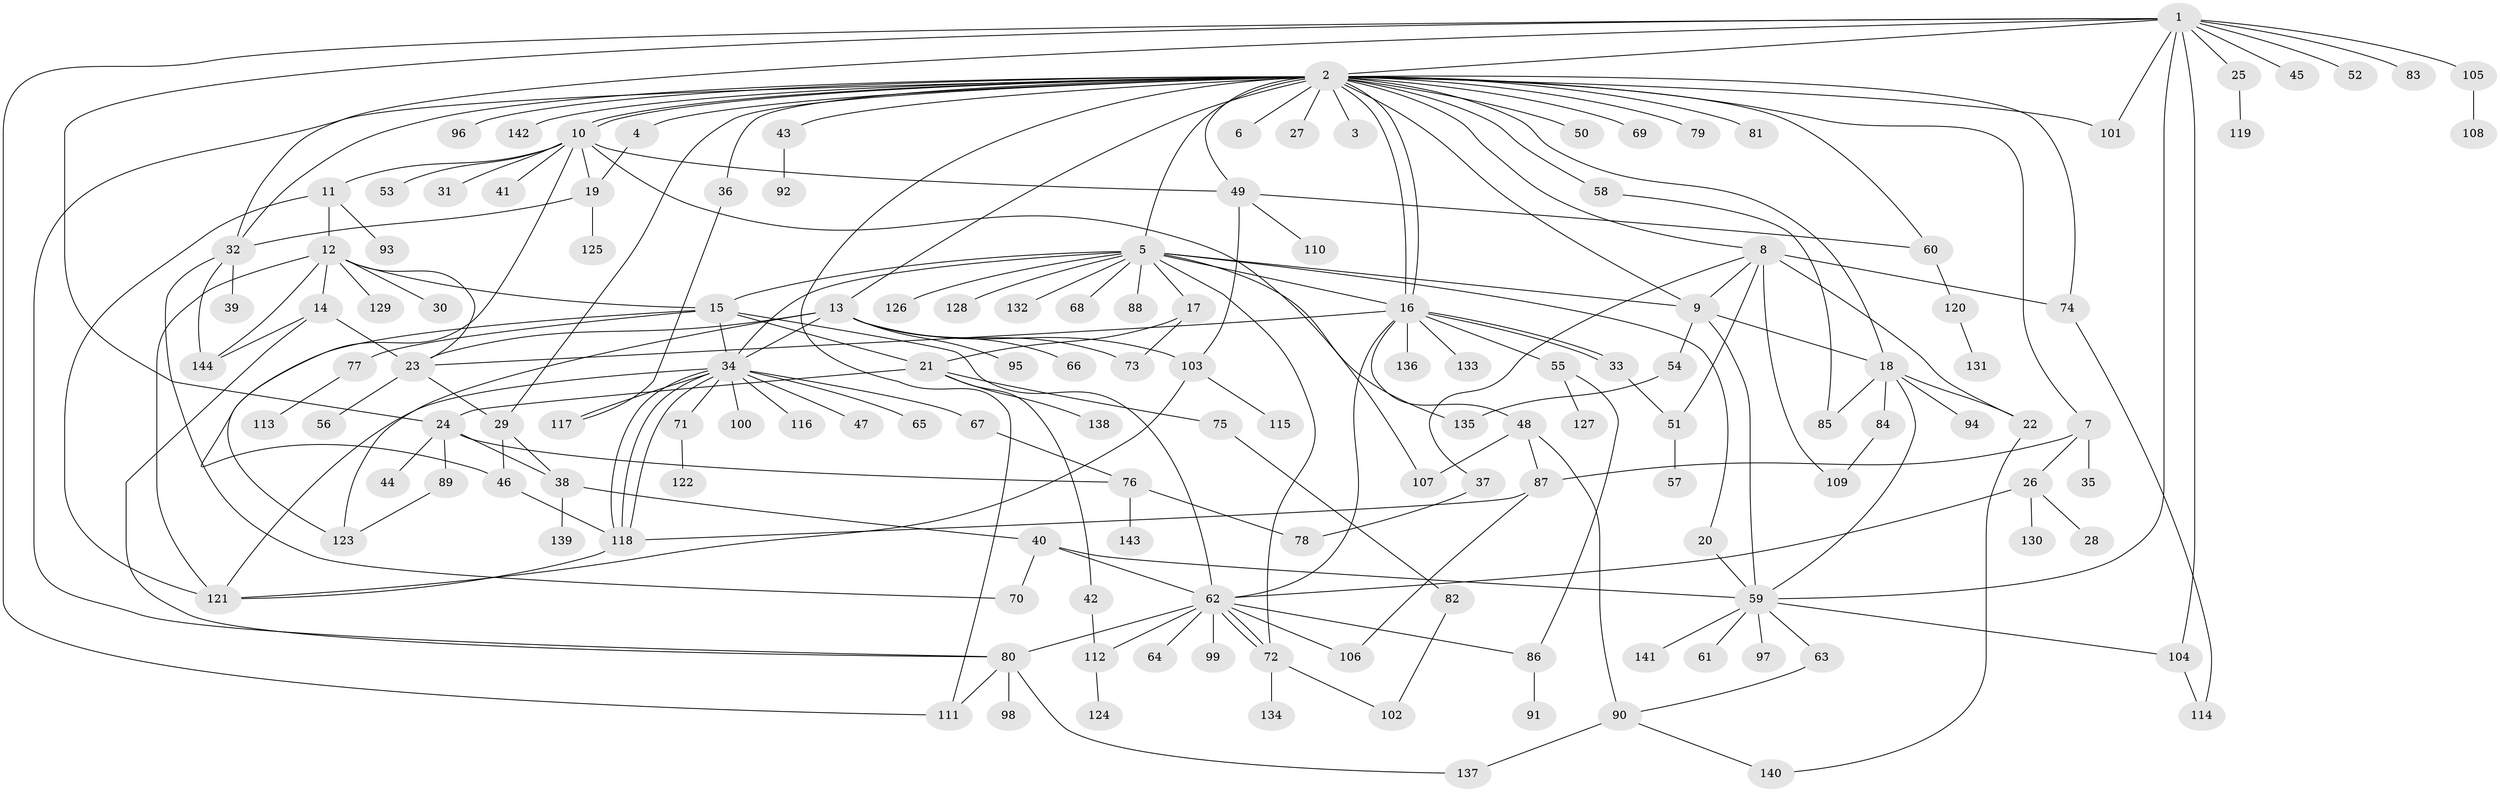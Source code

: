 // coarse degree distribution, {10: 0.05555555555555555, 16: 0.013888888888888888, 6: 0.041666666666666664, 9: 0.013888888888888888, 12: 0.013888888888888888, 3: 0.125, 8: 0.027777777777777776, 5: 0.08333333333333333, 4: 0.08333333333333333, 7: 0.041666666666666664, 2: 0.18055555555555555, 1: 0.3194444444444444}
// Generated by graph-tools (version 1.1) at 2025/50/03/04/25 22:50:14]
// undirected, 144 vertices, 215 edges
graph export_dot {
  node [color=gray90,style=filled];
  1;
  2;
  3;
  4;
  5;
  6;
  7;
  8;
  9;
  10;
  11;
  12;
  13;
  14;
  15;
  16;
  17;
  18;
  19;
  20;
  21;
  22;
  23;
  24;
  25;
  26;
  27;
  28;
  29;
  30;
  31;
  32;
  33;
  34;
  35;
  36;
  37;
  38;
  39;
  40;
  41;
  42;
  43;
  44;
  45;
  46;
  47;
  48;
  49;
  50;
  51;
  52;
  53;
  54;
  55;
  56;
  57;
  58;
  59;
  60;
  61;
  62;
  63;
  64;
  65;
  66;
  67;
  68;
  69;
  70;
  71;
  72;
  73;
  74;
  75;
  76;
  77;
  78;
  79;
  80;
  81;
  82;
  83;
  84;
  85;
  86;
  87;
  88;
  89;
  90;
  91;
  92;
  93;
  94;
  95;
  96;
  97;
  98;
  99;
  100;
  101;
  102;
  103;
  104;
  105;
  106;
  107;
  108;
  109;
  110;
  111;
  112;
  113;
  114;
  115;
  116;
  117;
  118;
  119;
  120;
  121;
  122;
  123;
  124;
  125;
  126;
  127;
  128;
  129;
  130;
  131;
  132;
  133;
  134;
  135;
  136;
  137;
  138;
  139;
  140;
  141;
  142;
  143;
  144;
  1 -- 2;
  1 -- 24;
  1 -- 25;
  1 -- 32;
  1 -- 45;
  1 -- 52;
  1 -- 59;
  1 -- 83;
  1 -- 101;
  1 -- 104;
  1 -- 105;
  1 -- 111;
  2 -- 3;
  2 -- 4;
  2 -- 5;
  2 -- 6;
  2 -- 7;
  2 -- 8;
  2 -- 9;
  2 -- 10;
  2 -- 10;
  2 -- 13;
  2 -- 16;
  2 -- 16;
  2 -- 18;
  2 -- 27;
  2 -- 29;
  2 -- 32;
  2 -- 36;
  2 -- 43;
  2 -- 49;
  2 -- 50;
  2 -- 58;
  2 -- 60;
  2 -- 69;
  2 -- 74;
  2 -- 79;
  2 -- 80;
  2 -- 81;
  2 -- 96;
  2 -- 101;
  2 -- 111;
  2 -- 142;
  4 -- 19;
  5 -- 9;
  5 -- 15;
  5 -- 16;
  5 -- 17;
  5 -- 20;
  5 -- 34;
  5 -- 68;
  5 -- 72;
  5 -- 88;
  5 -- 126;
  5 -- 128;
  5 -- 132;
  5 -- 135;
  7 -- 26;
  7 -- 35;
  7 -- 87;
  8 -- 9;
  8 -- 22;
  8 -- 37;
  8 -- 51;
  8 -- 74;
  8 -- 109;
  9 -- 18;
  9 -- 54;
  9 -- 59;
  10 -- 11;
  10 -- 19;
  10 -- 31;
  10 -- 41;
  10 -- 46;
  10 -- 49;
  10 -- 53;
  10 -- 107;
  11 -- 12;
  11 -- 93;
  11 -- 121;
  12 -- 14;
  12 -- 15;
  12 -- 23;
  12 -- 30;
  12 -- 121;
  12 -- 129;
  12 -- 144;
  13 -- 23;
  13 -- 34;
  13 -- 66;
  13 -- 73;
  13 -- 95;
  13 -- 103;
  13 -- 123;
  14 -- 23;
  14 -- 80;
  14 -- 144;
  15 -- 21;
  15 -- 34;
  15 -- 62;
  15 -- 77;
  15 -- 123;
  16 -- 23;
  16 -- 33;
  16 -- 33;
  16 -- 48;
  16 -- 55;
  16 -- 62;
  16 -- 133;
  16 -- 136;
  17 -- 21;
  17 -- 73;
  18 -- 22;
  18 -- 59;
  18 -- 84;
  18 -- 85;
  18 -- 94;
  19 -- 32;
  19 -- 125;
  20 -- 59;
  21 -- 24;
  21 -- 42;
  21 -- 75;
  21 -- 138;
  22 -- 140;
  23 -- 29;
  23 -- 56;
  24 -- 38;
  24 -- 44;
  24 -- 76;
  24 -- 89;
  25 -- 119;
  26 -- 28;
  26 -- 62;
  26 -- 130;
  29 -- 38;
  29 -- 46;
  32 -- 39;
  32 -- 70;
  32 -- 144;
  33 -- 51;
  34 -- 47;
  34 -- 65;
  34 -- 67;
  34 -- 71;
  34 -- 100;
  34 -- 116;
  34 -- 117;
  34 -- 118;
  34 -- 118;
  34 -- 118;
  34 -- 121;
  36 -- 117;
  37 -- 78;
  38 -- 40;
  38 -- 139;
  40 -- 59;
  40 -- 62;
  40 -- 70;
  42 -- 112;
  43 -- 92;
  46 -- 118;
  48 -- 87;
  48 -- 90;
  48 -- 107;
  49 -- 60;
  49 -- 103;
  49 -- 110;
  51 -- 57;
  54 -- 135;
  55 -- 86;
  55 -- 127;
  58 -- 85;
  59 -- 61;
  59 -- 63;
  59 -- 97;
  59 -- 104;
  59 -- 141;
  60 -- 120;
  62 -- 64;
  62 -- 72;
  62 -- 72;
  62 -- 80;
  62 -- 86;
  62 -- 99;
  62 -- 106;
  62 -- 112;
  63 -- 90;
  67 -- 76;
  71 -- 122;
  72 -- 102;
  72 -- 134;
  74 -- 114;
  75 -- 82;
  76 -- 78;
  76 -- 143;
  77 -- 113;
  80 -- 98;
  80 -- 111;
  80 -- 137;
  82 -- 102;
  84 -- 109;
  86 -- 91;
  87 -- 106;
  87 -- 118;
  89 -- 123;
  90 -- 137;
  90 -- 140;
  103 -- 115;
  103 -- 121;
  104 -- 114;
  105 -- 108;
  112 -- 124;
  118 -- 121;
  120 -- 131;
}
